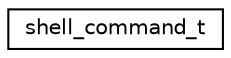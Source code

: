 digraph "Graphical Class Hierarchy"
{
 // LATEX_PDF_SIZE
  edge [fontname="Helvetica",fontsize="10",labelfontname="Helvetica",labelfontsize="10"];
  node [fontname="Helvetica",fontsize="10",shape=record];
  rankdir="LR";
  Node0 [label="shell_command_t",height=0.2,width=0.4,color="black", fillcolor="white", style="filled",URL="$structshell__command__t.html",tooltip="A single command in the list of the supported commands."];
}

